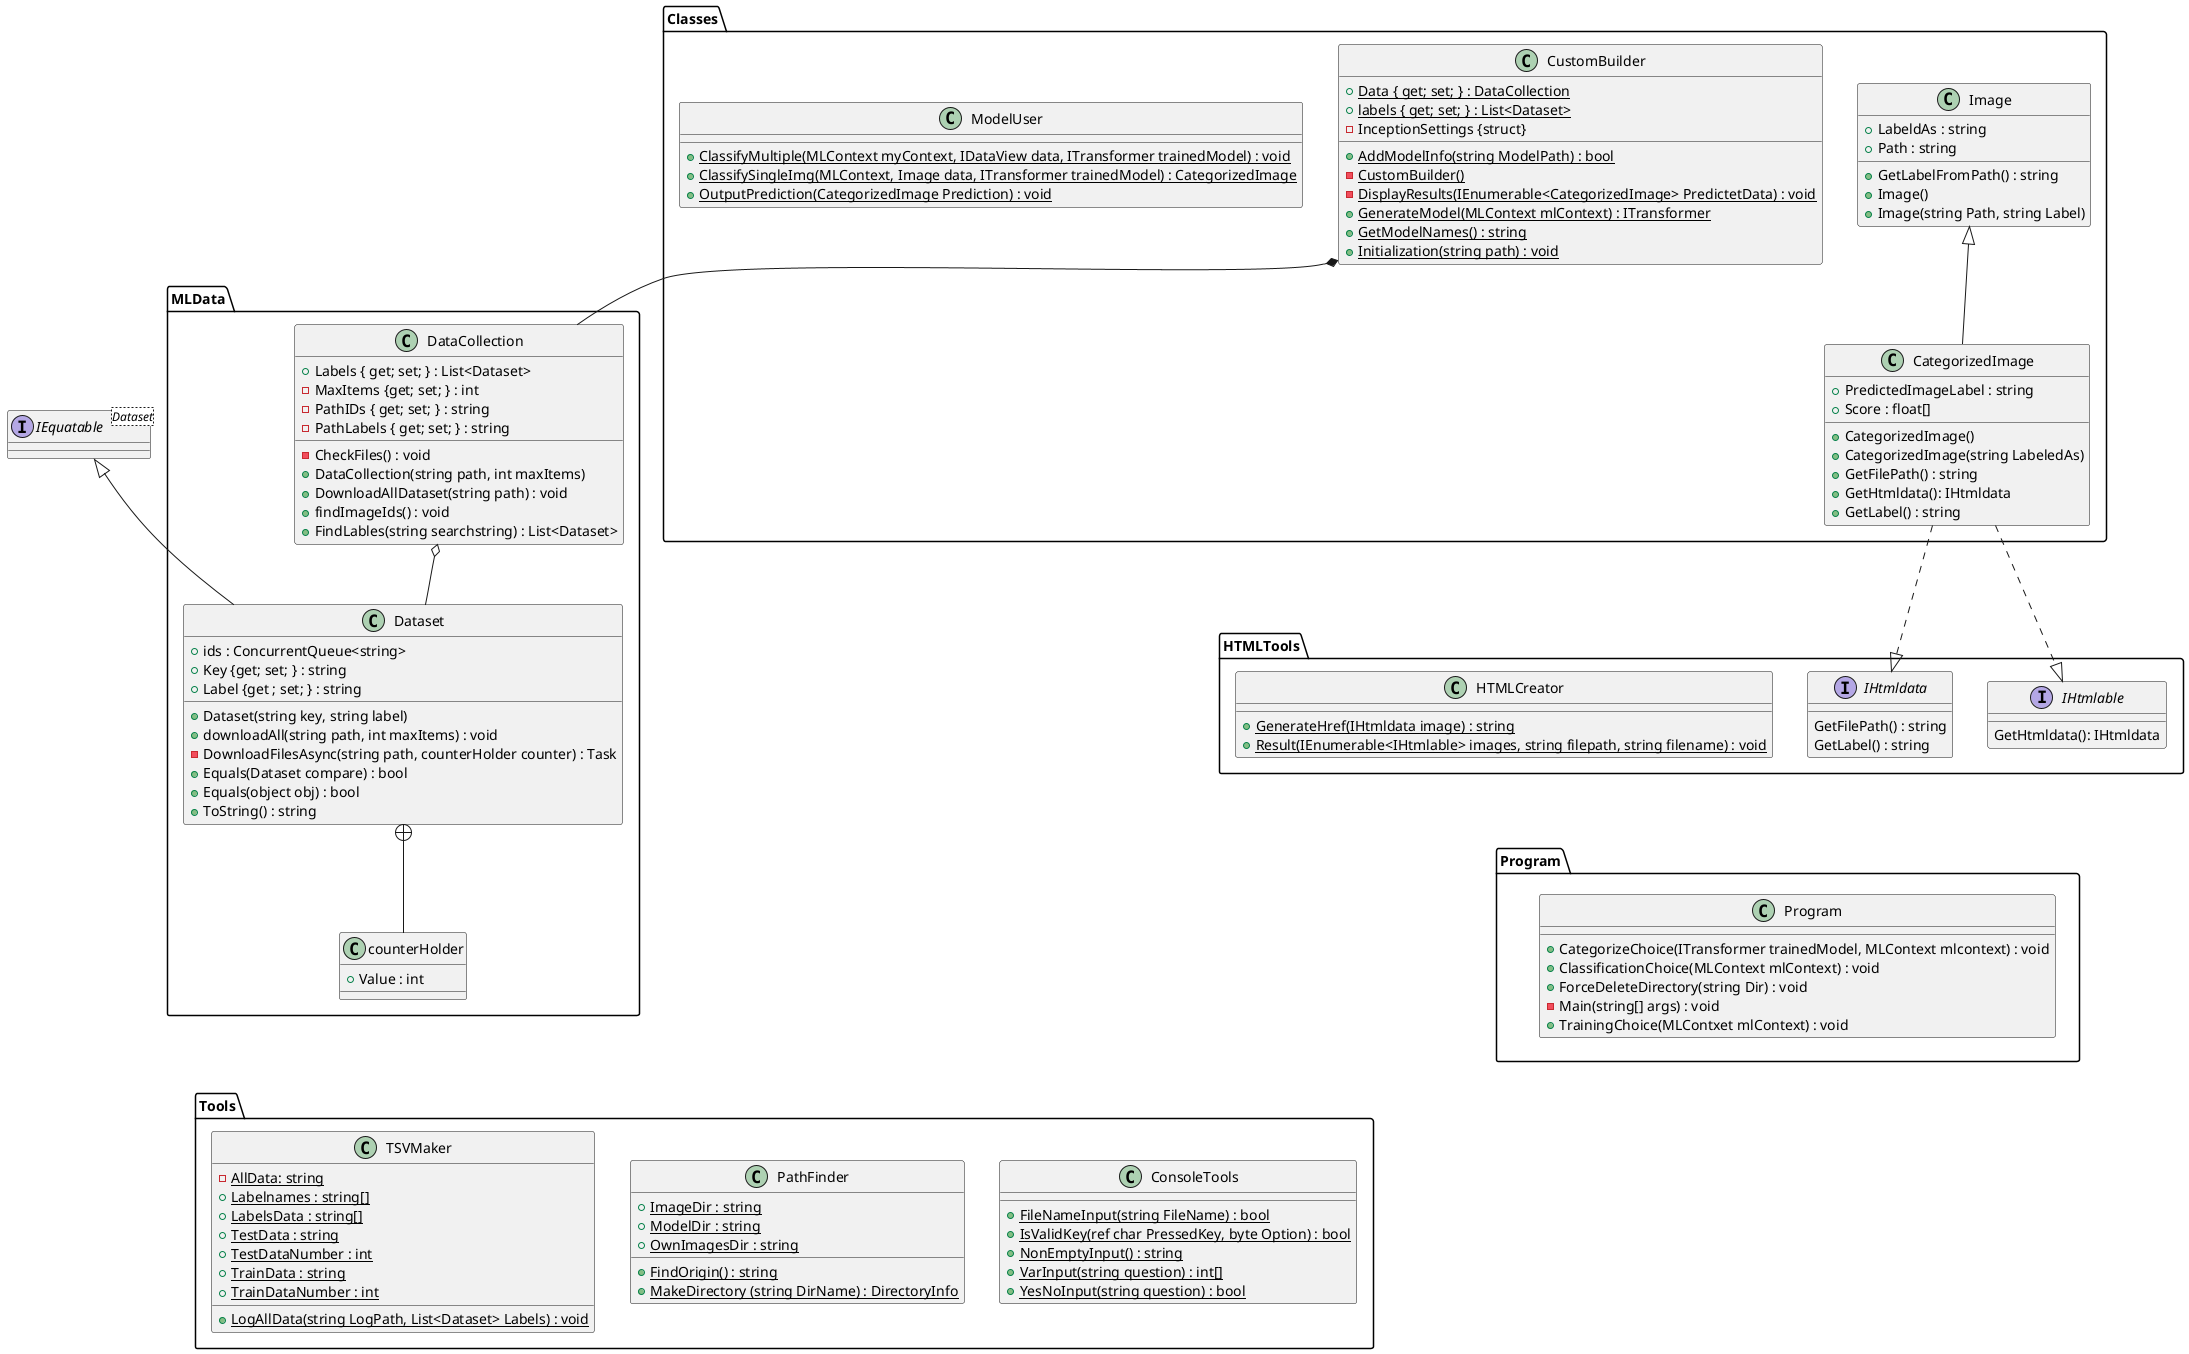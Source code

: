 @startuml

package "Tools" {


    class ConsoleTools{
        + {static} FileNameInput(string FileName) : bool
        + {static} IsValidKey(ref char PressedKey, byte Option) : bool
        + {static} NonEmptyInput() : string
        + {static} VarInput(string question) : int[]
        + {static} YesNoInput(string question) : bool       

    }

    class PathFinder{
        + {static} ImageDir : string
        + {static} ModelDir : string
        + {static} OwnImagesDir : string
        + {static} FindOrigin() : string
        + {static} MakeDirectory (string DirName) : DirectoryInfo
    }

    class TSVMaker{
        - {static} AllData: string
        + {static} Labelnames : string[]
        + {static} LabelsData : string[]
        + {static} TestData : string
        + {static} TestDataNumber : int
        + {static} TrainData : string
        + {static} TrainDataNumber : int
        + {static} LogAllData(string LogPath, List<Dataset> Labels) : void
    }
}

package "Classes" {
    class Image {
        + LabeldAs : string
        + Path : string    
        + GetLabelFromPath() : string
        + Image()
        + Image(string Path, string Label)
    }

    class CategorizedImage {
       + PredictedImageLabel : string
       + Score : float[] 
       + CategorizedImage()
       + CategorizedImage(string LabeledAs)
       + GetFilePath() : string
       + GetHtmldata(): IHtmldata
       + GetLabel() : string
    }

    class CustomBuilder {
        + {static} Data { get; set; } : DataCollection
        + {static} labels { get; set; } : List<Dataset>
        + {static} AddModelInfo(string ModelPath) : bool
        - {static} CustomBuilder()
        - {static} DisplayResults(IEnumerable<CategorizedImage> PredictetData) : void
        + {static} GenerateModel(MLContext mlContext) : ITransformer
        + {static} GetModelNames() : string
        + {static} Initialization(string path) : void
        - InceptionSettings {struct}
    
    }   
    class ModelUser {
        + {static} ClassifyMultiple(MLContext myContext, IDataView data, ITransformer trainedModel) : void
       + {static} ClassifySingleImg(MLContext, Image data, ITransformer trainedModel) : CategorizedImage
        + {static} OutputPrediction(CategorizedImage Prediction) : void
    }
    Image <|-- CategorizedImage
}

package MLData {
    class DataCollection {
        + Labels { get; set; } : List<Dataset>
        - MaxItems {get; set; } : int
        - PathIDs { get; set; } : string
        - PathLabels { get; set; } : string
        - CheckFiles() : void
        + DataCollection(string path, int maxItems)
        + DownloadAllDataset(string path) : void
        + findImageIds() : void
        + FindLables(string searchstring) : List<Dataset>
    }
    class Dataset {
        + ids : ConcurrentQueue<string>
        + Key {get; set; } : string
        + Label {get ; set; } : string
        + Dataset(string key, string label)
        + downloadAll(string path, int maxItems) : void
        - DownloadFilesAsync(string path, counterHolder counter) : Task
        + Equals(Dataset compare) : bool
        + Equals(object obj) : bool
        + ToString() : string
    
    }
    class counterHolder{
        + Value : int
    }
    Dataset +-- counterHolder
    
}
IEquatable <|-- Dataset
interface IEquatable<Dataset>{

}

package Program{
    class Program {
        + CategorizeChoice(ITransformer trainedModel, MLContext mlcontext) : void
        + ClassificationChoice(MLContext mlContext) : void
        + ForceDeleteDirectory(string Dir) : void
        - Main(string[] args) : void
        + TrainingChoice(MLContxet mlContext) : void
    }
    
}

package HTMLTools {
    interface IHtmlable{
        GetHtmldata(): IHtmldata
    }
    interface IHtmldata{
        GetFilePath() : string
        GetLabel() : string
    }
    class HTMLCreator {
        + {static} GenerateHref(IHtmldata image) : string
        + {static} Result(IEnumerable<IHtmlable> images, string filepath, string filename) : void
    }
}

CategorizedImage ..|> IHtmlable
CategorizedImage ..|> IHtmldata
DataCollection o-- Dataset
CustomBuilder *-- DataCollection
DataCollection <-[hidden]- ModelUser
counterHolder <-[hidden]- TSVMaker
HTMLCreator -[hidden]-> Program
@enduml